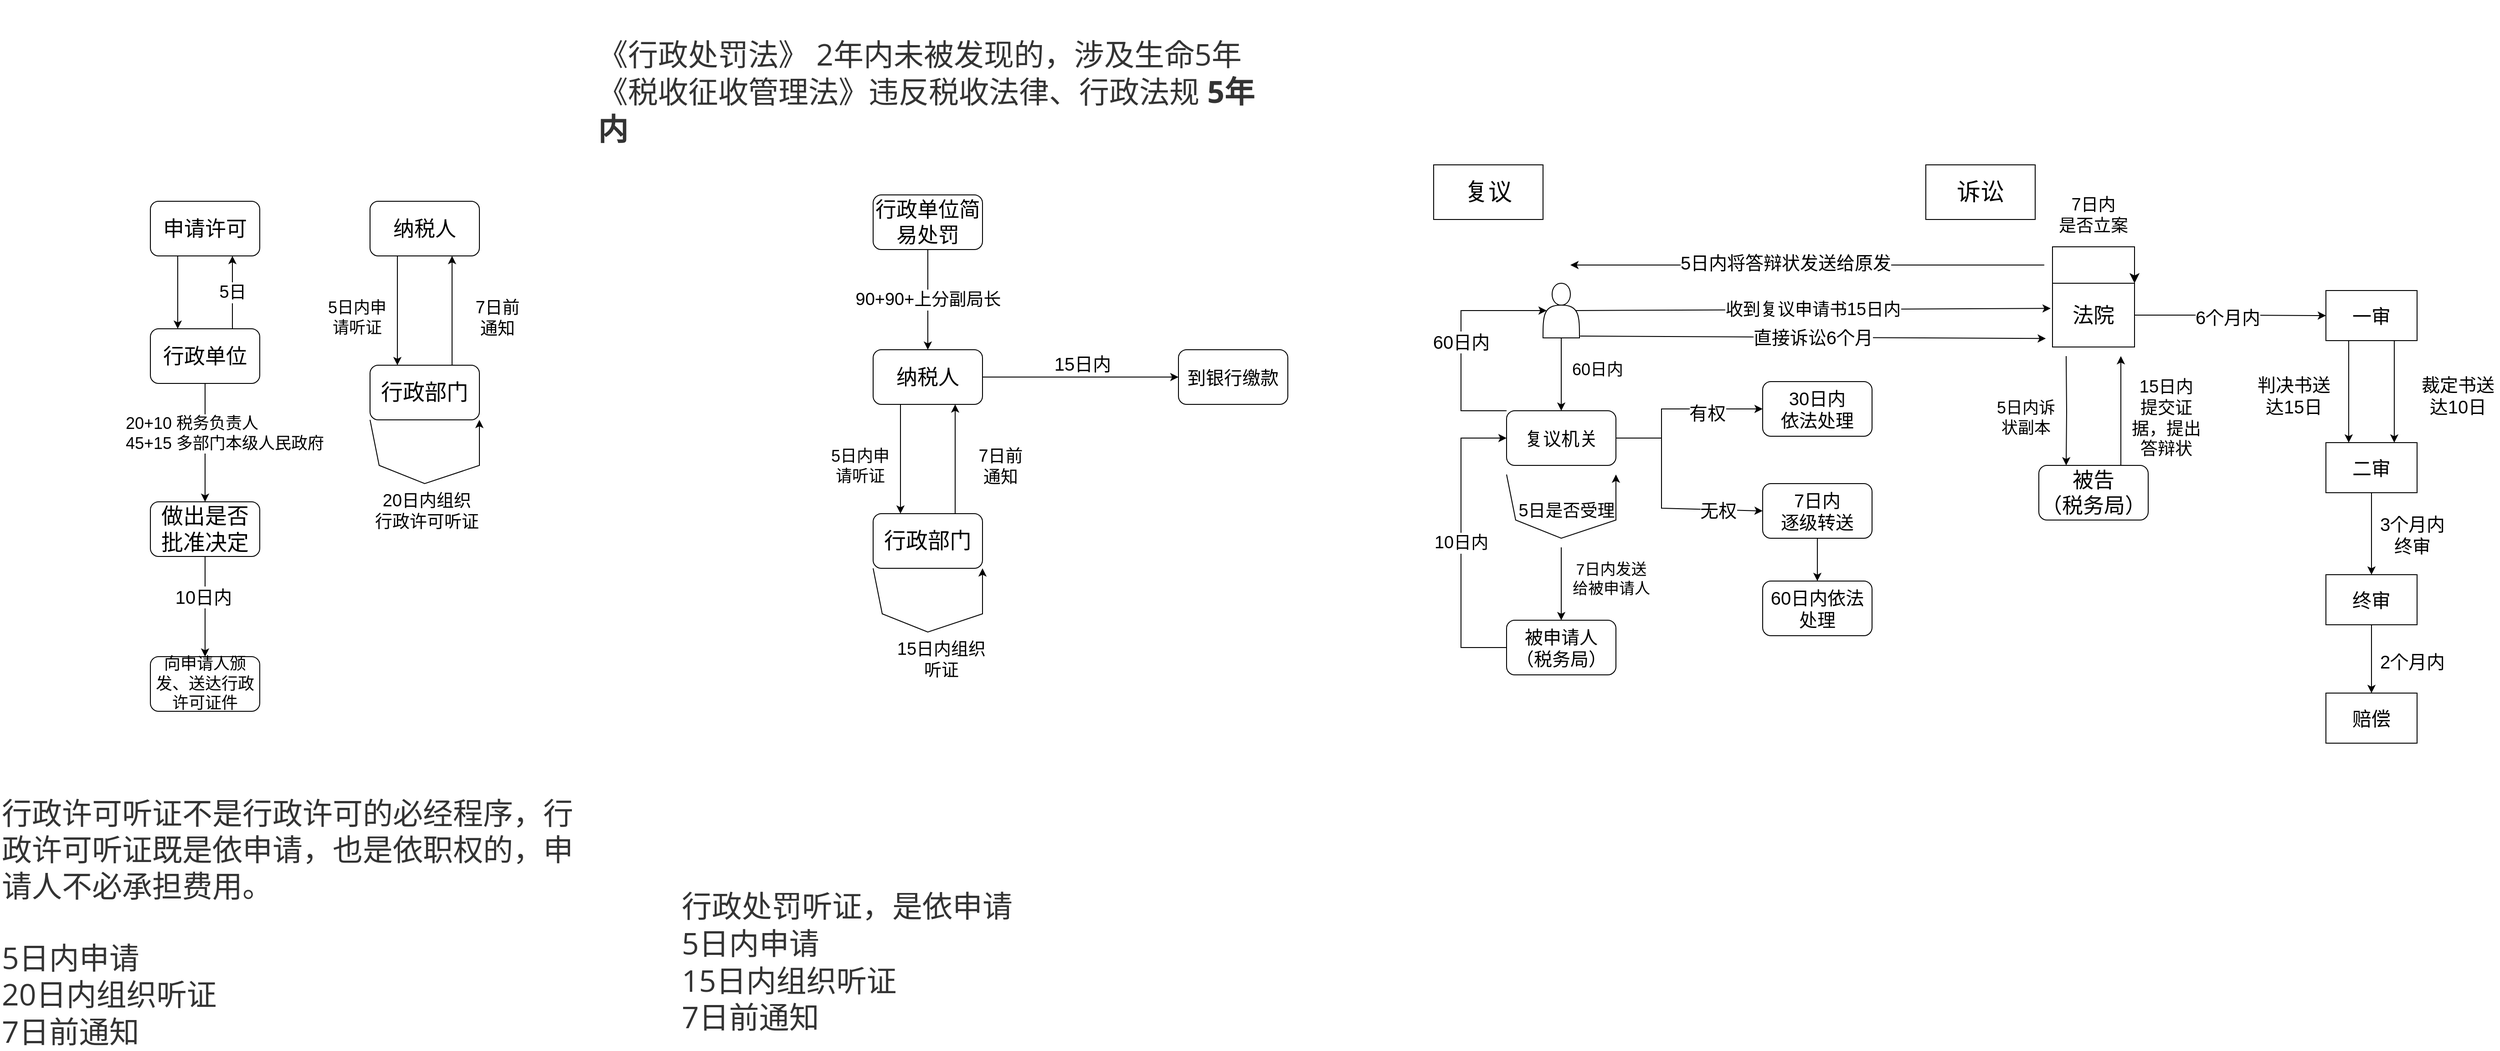 <mxfile version="24.2.2" type="github">
  <diagram name="第 1 页" id="-ZGSn26ycv_NhK65gIa6">
    <mxGraphModel dx="1914" dy="1415" grid="0" gridSize="10" guides="1" tooltips="1" connect="1" arrows="1" fold="1" page="0" pageScale="1" pageWidth="827" pageHeight="1169" background="#ffffff" math="0" shadow="0">
      <root>
        <mxCell id="0" />
        <mxCell id="1" parent="0" />
        <mxCell id="Z39Dp9wX__Uqm4KgjtQT-8" value="" style="edgeStyle=orthogonalEdgeStyle;rounded=0;orthogonalLoop=1;jettySize=auto;html=1;exitX=0.25;exitY=1;exitDx=0;exitDy=0;entryX=0.25;entryY=0;entryDx=0;entryDy=0;" parent="1" source="Z39Dp9wX__Uqm4KgjtQT-2" target="Z39Dp9wX__Uqm4KgjtQT-3" edge="1">
          <mxGeometry relative="1" as="geometry" />
        </mxCell>
        <mxCell id="Z39Dp9wX__Uqm4KgjtQT-2" value="&lt;font style=&quot;font-size: 23px;&quot;&gt;申请许可&lt;/font&gt;" style="rounded=1;whiteSpace=wrap;html=1;" parent="1" vertex="1">
          <mxGeometry x="40" y="80" width="120" height="60" as="geometry" />
        </mxCell>
        <mxCell id="Z39Dp9wX__Uqm4KgjtQT-6" value="" style="edgeStyle=orthogonalEdgeStyle;rounded=0;orthogonalLoop=1;jettySize=auto;html=1;" parent="1" source="Z39Dp9wX__Uqm4KgjtQT-3" target="Z39Dp9wX__Uqm4KgjtQT-5" edge="1">
          <mxGeometry relative="1" as="geometry" />
        </mxCell>
        <mxCell id="Z39Dp9wX__Uqm4KgjtQT-9" value="&lt;font style=&quot;font-size: 18px;&quot;&gt;20+10 税务负责人&lt;br&gt;45+15 多部门本级人民政府&lt;/font&gt;" style="edgeLabel;html=1;align=left;verticalAlign=middle;resizable=0;points=[];" parent="Z39Dp9wX__Uqm4KgjtQT-6" vertex="1" connectable="0">
          <mxGeometry x="-0.163" y="-2" relative="1" as="geometry">
            <mxPoint x="-87" as="offset" />
          </mxGeometry>
        </mxCell>
        <mxCell id="Z39Dp9wX__Uqm4KgjtQT-3" value="&lt;font style=&quot;font-size: 23px;&quot;&gt;行政单位&lt;/font&gt;" style="whiteSpace=wrap;html=1;rounded=1;" parent="1" vertex="1">
          <mxGeometry x="40" y="220" width="120" height="60" as="geometry" />
        </mxCell>
        <mxCell id="Z39Dp9wX__Uqm4KgjtQT-93" value="" style="edgeStyle=orthogonalEdgeStyle;rounded=0;orthogonalLoop=1;jettySize=auto;html=1;" parent="1" source="Z39Dp9wX__Uqm4KgjtQT-5" target="Z39Dp9wX__Uqm4KgjtQT-92" edge="1">
          <mxGeometry relative="1" as="geometry" />
        </mxCell>
        <mxCell id="Z39Dp9wX__Uqm4KgjtQT-94" value="&lt;font style=&quot;font-size: 20px;&quot;&gt;10日内&lt;/font&gt;" style="edgeLabel;html=1;align=center;verticalAlign=middle;resizable=0;points=[];" parent="Z39Dp9wX__Uqm4KgjtQT-93" vertex="1" connectable="0">
          <mxGeometry x="-0.212" y="-2" relative="1" as="geometry">
            <mxPoint as="offset" />
          </mxGeometry>
        </mxCell>
        <mxCell id="Z39Dp9wX__Uqm4KgjtQT-5" value="&lt;font style=&quot;font-size: 24px;&quot;&gt;做出是否批准决定&lt;/font&gt;" style="whiteSpace=wrap;html=1;rounded=1;" parent="1" vertex="1">
          <mxGeometry x="40" y="410" width="120" height="60" as="geometry" />
        </mxCell>
        <mxCell id="Z39Dp9wX__Uqm4KgjtQT-7" value="&lt;font style=&quot;font-size: 19px;&quot;&gt;5日&lt;/font&gt;" style="endArrow=classic;html=1;rounded=0;exitX=0.75;exitY=0;exitDx=0;exitDy=0;entryX=0.75;entryY=1;entryDx=0;entryDy=0;" parent="1" source="Z39Dp9wX__Uqm4KgjtQT-3" target="Z39Dp9wX__Uqm4KgjtQT-2" edge="1">
          <mxGeometry width="50" height="50" relative="1" as="geometry">
            <mxPoint x="410" y="190" as="sourcePoint" />
            <mxPoint x="460" y="140" as="targetPoint" />
          </mxGeometry>
        </mxCell>
        <mxCell id="Z39Dp9wX__Uqm4KgjtQT-11" value="&lt;span style=&quot;font-size: 23px;&quot;&gt;行政单位简易处罚&lt;/span&gt;" style="rounded=1;whiteSpace=wrap;html=1;" parent="1" vertex="1">
          <mxGeometry x="833" y="73" width="120" height="60" as="geometry" />
        </mxCell>
        <mxCell id="Z39Dp9wX__Uqm4KgjtQT-12" value="" style="edgeStyle=orthogonalEdgeStyle;rounded=0;orthogonalLoop=1;jettySize=auto;html=1;exitX=0.25;exitY=1;exitDx=0;exitDy=0;entryX=0.25;entryY=0;entryDx=0;entryDy=0;" parent="1" source="Z39Dp9wX__Uqm4KgjtQT-14" target="Z39Dp9wX__Uqm4KgjtQT-15" edge="1">
          <mxGeometry relative="1" as="geometry" />
        </mxCell>
        <mxCell id="Z39Dp9wX__Uqm4KgjtQT-96" value="" style="edgeStyle=orthogonalEdgeStyle;rounded=0;orthogonalLoop=1;jettySize=auto;html=1;" parent="1" source="Z39Dp9wX__Uqm4KgjtQT-14" target="Z39Dp9wX__Uqm4KgjtQT-95" edge="1">
          <mxGeometry relative="1" as="geometry" />
        </mxCell>
        <mxCell id="Z39Dp9wX__Uqm4KgjtQT-14" value="&lt;font style=&quot;font-size: 23px;&quot;&gt;纳税人&lt;/font&gt;" style="whiteSpace=wrap;html=1;rounded=1;" parent="1" vertex="1">
          <mxGeometry x="833" y="243" width="120" height="60" as="geometry" />
        </mxCell>
        <mxCell id="Z39Dp9wX__Uqm4KgjtQT-15" value="&lt;font style=&quot;font-size: 24px;&quot;&gt;行政部门&lt;/font&gt;" style="whiteSpace=wrap;html=1;rounded=1;" parent="1" vertex="1">
          <mxGeometry x="833" y="423" width="120" height="60" as="geometry" />
        </mxCell>
        <mxCell id="Z39Dp9wX__Uqm4KgjtQT-17" value="&lt;font style=&quot;font-size: 19px;&quot;&gt;90+90+上分副局长&lt;/font&gt;" style="endArrow=classic;html=1;rounded=0;exitX=0.5;exitY=1;exitDx=0;exitDy=0;entryX=0.5;entryY=0;entryDx=0;entryDy=0;" parent="1" source="Z39Dp9wX__Uqm4KgjtQT-11" target="Z39Dp9wX__Uqm4KgjtQT-14" edge="1">
          <mxGeometry width="50" height="50" relative="1" as="geometry">
            <mxPoint x="793" y="383" as="sourcePoint" />
            <mxPoint x="843" y="333" as="targetPoint" />
            <mxPoint as="offset" />
          </mxGeometry>
        </mxCell>
        <mxCell id="Z39Dp9wX__Uqm4KgjtQT-19" value="" style="endArrow=classic;html=1;rounded=0;exitX=0;exitY=1;exitDx=0;exitDy=0;entryX=1;entryY=1;entryDx=0;entryDy=0;" parent="1" source="Z39Dp9wX__Uqm4KgjtQT-15" target="Z39Dp9wX__Uqm4KgjtQT-15" edge="1">
          <mxGeometry width="50" height="50" relative="1" as="geometry">
            <mxPoint x="793" y="373" as="sourcePoint" />
            <mxPoint x="943" y="493" as="targetPoint" />
            <Array as="points">
              <mxPoint x="843" y="533" />
              <mxPoint x="893" y="553" />
              <mxPoint x="953" y="533" />
            </Array>
          </mxGeometry>
        </mxCell>
        <mxCell id="Z39Dp9wX__Uqm4KgjtQT-20" value="&lt;font style=&quot;font-size: 19px;&quot;&gt;15日内组织听证&lt;/font&gt;" style="text;html=1;strokeColor=none;fillColor=none;align=center;verticalAlign=middle;whiteSpace=wrap;rounded=0;" parent="1" vertex="1">
          <mxGeometry x="853" y="563" width="110" height="40" as="geometry" />
        </mxCell>
        <mxCell id="Z39Dp9wX__Uqm4KgjtQT-26" value="&lt;font style=&quot;font-size: 19px;&quot;&gt;7日前&lt;br&gt;通知&lt;/font&gt;" style="text;html=1;strokeColor=none;fillColor=none;align=center;verticalAlign=middle;whiteSpace=wrap;rounded=0;" parent="1" vertex="1">
          <mxGeometry x="933" y="331" width="80" height="80" as="geometry" />
        </mxCell>
        <mxCell id="Z39Dp9wX__Uqm4KgjtQT-27" value="&lt;font style=&quot;font-size: 18px;&quot;&gt;5日内申请听证&lt;/font&gt;" style="text;html=1;strokeColor=none;fillColor=none;align=center;verticalAlign=middle;whiteSpace=wrap;rounded=0;" parent="1" vertex="1">
          <mxGeometry x="779" y="331" width="80" height="80" as="geometry" />
        </mxCell>
        <mxCell id="Z39Dp9wX__Uqm4KgjtQT-28" value="" style="endArrow=classic;html=1;rounded=0;exitX=0.75;exitY=0;exitDx=0;exitDy=0;entryX=0.75;entryY=1;entryDx=0;entryDy=0;" parent="1" source="Z39Dp9wX__Uqm4KgjtQT-15" target="Z39Dp9wX__Uqm4KgjtQT-14" edge="1">
          <mxGeometry width="50" height="50" relative="1" as="geometry">
            <mxPoint x="793" y="333" as="sourcePoint" />
            <mxPoint x="843" y="283" as="targetPoint" />
          </mxGeometry>
        </mxCell>
        <mxCell id="Z39Dp9wX__Uqm4KgjtQT-29" value="" style="edgeStyle=orthogonalEdgeStyle;rounded=0;orthogonalLoop=1;jettySize=auto;html=1;exitX=0.25;exitY=1;exitDx=0;exitDy=0;entryX=0.25;entryY=0;entryDx=0;entryDy=0;" parent="1" source="Z39Dp9wX__Uqm4KgjtQT-30" target="Z39Dp9wX__Uqm4KgjtQT-31" edge="1">
          <mxGeometry relative="1" as="geometry" />
        </mxCell>
        <mxCell id="Z39Dp9wX__Uqm4KgjtQT-30" value="&lt;font style=&quot;font-size: 23px;&quot;&gt;纳税人&lt;/font&gt;" style="whiteSpace=wrap;html=1;rounded=1;" parent="1" vertex="1">
          <mxGeometry x="281" y="80" width="120" height="60" as="geometry" />
        </mxCell>
        <mxCell id="Z39Dp9wX__Uqm4KgjtQT-31" value="&lt;font style=&quot;font-size: 24px;&quot;&gt;行政部门&lt;/font&gt;" style="whiteSpace=wrap;html=1;rounded=1;" parent="1" vertex="1">
          <mxGeometry x="281" y="260" width="120" height="60" as="geometry" />
        </mxCell>
        <mxCell id="Z39Dp9wX__Uqm4KgjtQT-32" value="" style="endArrow=classic;html=1;rounded=0;exitX=0;exitY=1;exitDx=0;exitDy=0;entryX=1;entryY=1;entryDx=0;entryDy=0;" parent="1" source="Z39Dp9wX__Uqm4KgjtQT-31" target="Z39Dp9wX__Uqm4KgjtQT-31" edge="1">
          <mxGeometry width="50" height="50" relative="1" as="geometry">
            <mxPoint x="241" y="210" as="sourcePoint" />
            <mxPoint x="391" y="330" as="targetPoint" />
            <Array as="points">
              <mxPoint x="291" y="370" />
              <mxPoint x="341" y="390" />
              <mxPoint x="401" y="370" />
            </Array>
          </mxGeometry>
        </mxCell>
        <mxCell id="Z39Dp9wX__Uqm4KgjtQT-33" value="&lt;font style=&quot;font-size: 19px;&quot;&gt;20日内组织&lt;br&gt;行政许可听证&lt;/font&gt;" style="text;html=1;strokeColor=none;fillColor=none;align=center;verticalAlign=middle;whiteSpace=wrap;rounded=0;" parent="1" vertex="1">
          <mxGeometry x="274" y="400" width="139" height="40" as="geometry" />
        </mxCell>
        <mxCell id="Z39Dp9wX__Uqm4KgjtQT-34" value="&lt;font style=&quot;font-size: 19px;&quot;&gt;7日前&lt;br&gt;通知&lt;/font&gt;" style="text;html=1;strokeColor=none;fillColor=none;align=center;verticalAlign=middle;whiteSpace=wrap;rounded=0;" parent="1" vertex="1">
          <mxGeometry x="381" y="168" width="80" height="80" as="geometry" />
        </mxCell>
        <mxCell id="Z39Dp9wX__Uqm4KgjtQT-35" value="&lt;font style=&quot;font-size: 18px;&quot;&gt;5日内申请听证&lt;/font&gt;" style="text;html=1;strokeColor=none;fillColor=none;align=center;verticalAlign=middle;whiteSpace=wrap;rounded=0;" parent="1" vertex="1">
          <mxGeometry x="227" y="168" width="80" height="80" as="geometry" />
        </mxCell>
        <mxCell id="Z39Dp9wX__Uqm4KgjtQT-36" value="" style="endArrow=classic;html=1;rounded=0;exitX=0.75;exitY=0;exitDx=0;exitDy=0;entryX=0.75;entryY=1;entryDx=0;entryDy=0;" parent="1" source="Z39Dp9wX__Uqm4KgjtQT-31" target="Z39Dp9wX__Uqm4KgjtQT-30" edge="1">
          <mxGeometry width="50" height="50" relative="1" as="geometry">
            <mxPoint x="241" y="170" as="sourcePoint" />
            <mxPoint x="291" y="120" as="targetPoint" />
          </mxGeometry>
        </mxCell>
        <mxCell id="Z39Dp9wX__Uqm4KgjtQT-40" value="" style="edgeStyle=orthogonalEdgeStyle;rounded=0;orthogonalLoop=1;jettySize=auto;html=1;" parent="1" source="Z39Dp9wX__Uqm4KgjtQT-38" target="Z39Dp9wX__Uqm4KgjtQT-39" edge="1">
          <mxGeometry relative="1" as="geometry" />
        </mxCell>
        <mxCell id="Z39Dp9wX__Uqm4KgjtQT-38" value="" style="shape=actor;whiteSpace=wrap;html=1;" parent="1" vertex="1">
          <mxGeometry x="1568" y="170" width="40" height="60" as="geometry" />
        </mxCell>
        <mxCell id="Z39Dp9wX__Uqm4KgjtQT-39" value="&lt;font style=&quot;font-size: 20px;&quot;&gt;复议机关&lt;/font&gt;" style="rounded=1;whiteSpace=wrap;html=1;" parent="1" vertex="1">
          <mxGeometry x="1528" y="310" width="120" height="60" as="geometry" />
        </mxCell>
        <mxCell id="Z39Dp9wX__Uqm4KgjtQT-41" value="&lt;font style=&quot;font-size: 18px;&quot;&gt;60日内&lt;/font&gt;" style="text;html=1;strokeColor=none;fillColor=none;align=center;verticalAlign=middle;whiteSpace=wrap;rounded=0;" parent="1" vertex="1">
          <mxGeometry x="1598" y="250" width="60" height="30" as="geometry" />
        </mxCell>
        <mxCell id="Z39Dp9wX__Uqm4KgjtQT-42" value="&lt;font style=&quot;font-size: 26px;&quot;&gt;复议&lt;/font&gt;" style="rounded=0;whiteSpace=wrap;html=1;" parent="1" vertex="1">
          <mxGeometry x="1448" y="40" width="120" height="60" as="geometry" />
        </mxCell>
        <mxCell id="Z39Dp9wX__Uqm4KgjtQT-43" value="" style="endArrow=classic;html=1;rounded=0;exitX=0;exitY=1;exitDx=0;exitDy=0;entryX=1;entryY=1;entryDx=0;entryDy=0;" parent="1" edge="1">
          <mxGeometry width="50" height="50" relative="1" as="geometry">
            <mxPoint x="1528" y="380" as="sourcePoint" />
            <mxPoint x="1648" y="380" as="targetPoint" />
            <Array as="points">
              <mxPoint x="1538" y="430" />
              <mxPoint x="1588" y="450" />
              <mxPoint x="1648" y="430" />
            </Array>
          </mxGeometry>
        </mxCell>
        <mxCell id="Z39Dp9wX__Uqm4KgjtQT-44" value="&lt;font style=&quot;font-size: 19px;&quot;&gt;5日是否受理&lt;/font&gt;" style="text;html=1;strokeColor=none;fillColor=none;align=center;verticalAlign=middle;whiteSpace=wrap;rounded=0;" parent="1" vertex="1">
          <mxGeometry x="1539" y="400" width="110" height="40" as="geometry" />
        </mxCell>
        <mxCell id="Z39Dp9wX__Uqm4KgjtQT-45" value="&lt;font style=&quot;font-size: 20px;&quot;&gt;被申请人（税务局）&lt;/font&gt;" style="rounded=1;whiteSpace=wrap;html=1;" parent="1" vertex="1">
          <mxGeometry x="1528" y="540" width="120" height="60" as="geometry" />
        </mxCell>
        <mxCell id="Z39Dp9wX__Uqm4KgjtQT-46" value="" style="endArrow=classic;html=1;rounded=0;entryX=0.5;entryY=0;entryDx=0;entryDy=0;" parent="1" target="Z39Dp9wX__Uqm4KgjtQT-45" edge="1">
          <mxGeometry width="50" height="50" relative="1" as="geometry">
            <mxPoint x="1588" y="460" as="sourcePoint" />
            <mxPoint x="1968" y="360" as="targetPoint" />
          </mxGeometry>
        </mxCell>
        <mxCell id="Z39Dp9wX__Uqm4KgjtQT-47" value="&lt;font style=&quot;font-size: 17px;&quot;&gt;7日内发送&lt;br&gt;给被申请人&lt;/font&gt;" style="text;html=1;strokeColor=none;fillColor=none;align=center;verticalAlign=middle;whiteSpace=wrap;rounded=0;" parent="1" vertex="1">
          <mxGeometry x="1593" y="480" width="100" height="30" as="geometry" />
        </mxCell>
        <mxCell id="Z39Dp9wX__Uqm4KgjtQT-48" value="&lt;font style=&quot;font-size: 19px;&quot;&gt;10日内&lt;/font&gt;" style="endArrow=classic;html=1;rounded=0;exitX=0;exitY=0.5;exitDx=0;exitDy=0;entryX=0;entryY=0.5;entryDx=0;entryDy=0;" parent="1" source="Z39Dp9wX__Uqm4KgjtQT-45" target="Z39Dp9wX__Uqm4KgjtQT-39" edge="1">
          <mxGeometry width="50" height="50" relative="1" as="geometry">
            <mxPoint x="1868" y="390" as="sourcePoint" />
            <mxPoint x="1918" y="340" as="targetPoint" />
            <Array as="points">
              <mxPoint x="1478" y="570" />
              <mxPoint x="1478" y="340" />
            </Array>
          </mxGeometry>
        </mxCell>
        <mxCell id="Z39Dp9wX__Uqm4KgjtQT-50" value="&lt;font style=&quot;font-size: 20px;&quot;&gt;60日内&lt;/font&gt;" style="endArrow=classic;html=1;rounded=0;exitX=0;exitY=0;exitDx=0;exitDy=0;entryX=0.1;entryY=0.5;entryDx=0;entryDy=0;entryPerimeter=0;" parent="1" source="Z39Dp9wX__Uqm4KgjtQT-39" target="Z39Dp9wX__Uqm4KgjtQT-38" edge="1">
          <mxGeometry x="-0.003" width="50" height="50" relative="1" as="geometry">
            <mxPoint x="1868" y="370" as="sourcePoint" />
            <mxPoint x="1918" y="320" as="targetPoint" />
            <Array as="points">
              <mxPoint x="1478" y="310" />
              <mxPoint x="1478" y="200" />
            </Array>
            <mxPoint as="offset" />
          </mxGeometry>
        </mxCell>
        <mxCell id="Z39Dp9wX__Uqm4KgjtQT-57" value="&lt;font style=&quot;font-size: 20px;&quot;&gt;直接诉讼6个月&lt;/font&gt;" style="endArrow=classic;html=1;rounded=0;exitX=1.017;exitY=0.967;exitDx=0;exitDy=0;exitPerimeter=0;entryX=-0.081;entryY=0.867;entryDx=0;entryDy=0;entryPerimeter=0;" parent="1" source="Z39Dp9wX__Uqm4KgjtQT-38" target="Z39Dp9wX__Uqm4KgjtQT-59" edge="1">
          <mxGeometry width="50" height="50" relative="1" as="geometry">
            <mxPoint x="1868" y="370" as="sourcePoint" />
            <mxPoint x="2028" y="228" as="targetPoint" />
          </mxGeometry>
        </mxCell>
        <mxCell id="Z39Dp9wX__Uqm4KgjtQT-58" value="&lt;font style=&quot;font-size: 19px;&quot;&gt;收到复议申请书15日内&lt;/font&gt;" style="endArrow=classic;html=1;rounded=0;exitX=0.9;exitY=0.5;exitDx=0;exitDy=0;exitPerimeter=0;entryX=-0.022;entryY=0.395;entryDx=0;entryDy=0;entryPerimeter=0;" parent="1" source="Z39Dp9wX__Uqm4KgjtQT-38" target="Z39Dp9wX__Uqm4KgjtQT-59" edge="1">
          <mxGeometry x="-0.002" width="50" height="50" relative="1" as="geometry">
            <mxPoint x="1868" y="370" as="sourcePoint" />
            <mxPoint x="1848" y="190" as="targetPoint" />
            <mxPoint as="offset" />
          </mxGeometry>
        </mxCell>
        <mxCell id="Z39Dp9wX__Uqm4KgjtQT-74" value="" style="edgeStyle=orthogonalEdgeStyle;rounded=0;orthogonalLoop=1;jettySize=auto;html=1;" parent="1" source="Z39Dp9wX__Uqm4KgjtQT-59" target="Z39Dp9wX__Uqm4KgjtQT-73" edge="1">
          <mxGeometry relative="1" as="geometry" />
        </mxCell>
        <mxCell id="Z39Dp9wX__Uqm4KgjtQT-75" value="&lt;font style=&quot;font-size: 20px;&quot;&gt;6个月内&lt;/font&gt;" style="edgeLabel;html=1;align=center;verticalAlign=middle;resizable=0;points=[];" parent="Z39Dp9wX__Uqm4KgjtQT-74" vertex="1" connectable="0">
          <mxGeometry x="-0.037" y="-2" relative="1" as="geometry">
            <mxPoint as="offset" />
          </mxGeometry>
        </mxCell>
        <mxCell id="Z39Dp9wX__Uqm4KgjtQT-59" value="&lt;font style=&quot;font-size: 23px;&quot;&gt;法院&lt;/font&gt;" style="shape=loopLimit;whiteSpace=wrap;html=1;size=0;" parent="1" vertex="1">
          <mxGeometry x="2127" y="170" width="90" height="70" as="geometry" />
        </mxCell>
        <mxCell id="Z39Dp9wX__Uqm4KgjtQT-60" value="&lt;font style=&quot;font-size: 26px;&quot;&gt;诉讼&lt;/font&gt;" style="rounded=0;whiteSpace=wrap;html=1;" parent="1" vertex="1">
          <mxGeometry x="1988" y="40" width="120" height="60" as="geometry" />
        </mxCell>
        <mxCell id="Z39Dp9wX__Uqm4KgjtQT-63" value="" style="edgeStyle=elbowEdgeStyle;elbow=horizontal;endArrow=classic;html=1;curved=0;rounded=0;endSize=8;startSize=8;exitX=0;exitY=0;exitDx=0;exitDy=0;entryX=1;entryY=0;entryDx=0;entryDy=0;" parent="1" source="Z39Dp9wX__Uqm4KgjtQT-59" target="Z39Dp9wX__Uqm4KgjtQT-59" edge="1">
          <mxGeometry width="50" height="50" relative="1" as="geometry">
            <mxPoint x="2107" y="340" as="sourcePoint" />
            <mxPoint x="2157" y="290" as="targetPoint" />
            <Array as="points">
              <mxPoint x="2147" y="130" />
              <mxPoint x="2172" y="110" />
            </Array>
          </mxGeometry>
        </mxCell>
        <mxCell id="Z39Dp9wX__Uqm4KgjtQT-65" value="&lt;font style=&quot;font-size: 19px;&quot;&gt;7日内&lt;br&gt;是否立案&lt;/font&gt;" style="text;html=1;strokeColor=none;fillColor=none;align=center;verticalAlign=middle;whiteSpace=wrap;rounded=0;" parent="1" vertex="1">
          <mxGeometry x="2127" y="80" width="90" height="30" as="geometry" />
        </mxCell>
        <mxCell id="Z39Dp9wX__Uqm4KgjtQT-66" value="" style="edgeStyle=orthogonalEdgeStyle;rounded=0;orthogonalLoop=1;jettySize=auto;html=1;exitX=0.25;exitY=1;exitDx=0;exitDy=0;entryX=0.25;entryY=0;entryDx=0;entryDy=0;" parent="1" target="Z39Dp9wX__Uqm4KgjtQT-67" edge="1">
          <mxGeometry relative="1" as="geometry">
            <mxPoint x="2142" y="250" as="sourcePoint" />
          </mxGeometry>
        </mxCell>
        <mxCell id="Z39Dp9wX__Uqm4KgjtQT-67" value="&lt;font style=&quot;font-size: 23px;&quot;&gt;被告&lt;br&gt;（税务局）&lt;/font&gt;" style="whiteSpace=wrap;html=1;rounded=1;" parent="1" vertex="1">
          <mxGeometry x="2112" y="370" width="120" height="60" as="geometry" />
        </mxCell>
        <mxCell id="Z39Dp9wX__Uqm4KgjtQT-68" value="&lt;font style=&quot;font-size: 19px;&quot;&gt;15日内提交证据，提出答辩状&lt;br&gt;&lt;/font&gt;" style="text;html=1;strokeColor=none;fillColor=none;align=center;verticalAlign=middle;whiteSpace=wrap;rounded=0;" parent="1" vertex="1">
          <mxGeometry x="2212" y="278" width="80" height="80" as="geometry" />
        </mxCell>
        <mxCell id="Z39Dp9wX__Uqm4KgjtQT-69" value="&lt;font style=&quot;font-size: 18px;&quot;&gt;5日内诉状副本&lt;/font&gt;" style="text;html=1;strokeColor=none;fillColor=none;align=center;verticalAlign=middle;whiteSpace=wrap;rounded=0;" parent="1" vertex="1">
          <mxGeometry x="2058" y="278" width="80" height="80" as="geometry" />
        </mxCell>
        <mxCell id="Z39Dp9wX__Uqm4KgjtQT-70" value="" style="endArrow=classic;html=1;rounded=0;exitX=0.75;exitY=0;exitDx=0;exitDy=0;entryX=0.75;entryY=1;entryDx=0;entryDy=0;" parent="1" source="Z39Dp9wX__Uqm4KgjtQT-67" edge="1">
          <mxGeometry width="50" height="50" relative="1" as="geometry">
            <mxPoint x="2072" y="280" as="sourcePoint" />
            <mxPoint x="2202" y="250" as="targetPoint" />
          </mxGeometry>
        </mxCell>
        <mxCell id="Z39Dp9wX__Uqm4KgjtQT-71" value="" style="endArrow=classic;html=1;rounded=0;" parent="1" edge="1">
          <mxGeometry width="50" height="50" relative="1" as="geometry">
            <mxPoint x="2118" y="150" as="sourcePoint" />
            <mxPoint x="1598" y="150" as="targetPoint" />
          </mxGeometry>
        </mxCell>
        <mxCell id="Z39Dp9wX__Uqm4KgjtQT-72" value="&lt;font style=&quot;font-size: 20px;&quot;&gt;5日内将答辩状发送给原发&lt;/font&gt;" style="edgeLabel;html=1;align=center;verticalAlign=middle;resizable=0;points=[];" parent="Z39Dp9wX__Uqm4KgjtQT-71" vertex="1" connectable="0">
          <mxGeometry x="0.093" y="-3" relative="1" as="geometry">
            <mxPoint as="offset" />
          </mxGeometry>
        </mxCell>
        <mxCell id="Z39Dp9wX__Uqm4KgjtQT-73" value="&lt;font style=&quot;font-size: 21px;&quot;&gt;一审&lt;/font&gt;" style="rounded=0;whiteSpace=wrap;html=1;" parent="1" vertex="1">
          <mxGeometry x="2427" y="178" width="100" height="55" as="geometry" />
        </mxCell>
        <mxCell id="Z39Dp9wX__Uqm4KgjtQT-86" value="" style="edgeStyle=orthogonalEdgeStyle;rounded=0;orthogonalLoop=1;jettySize=auto;html=1;" parent="1" source="Z39Dp9wX__Uqm4KgjtQT-77" target="Z39Dp9wX__Uqm4KgjtQT-85" edge="1">
          <mxGeometry relative="1" as="geometry" />
        </mxCell>
        <mxCell id="Z39Dp9wX__Uqm4KgjtQT-77" value="&lt;font style=&quot;font-size: 21px;&quot;&gt;二审&lt;/font&gt;" style="rounded=0;whiteSpace=wrap;html=1;" parent="1" vertex="1">
          <mxGeometry x="2427" y="345" width="100" height="55" as="geometry" />
        </mxCell>
        <mxCell id="Z39Dp9wX__Uqm4KgjtQT-78" value="" style="endArrow=classic;html=1;rounded=0;exitX=0.25;exitY=1;exitDx=0;exitDy=0;entryX=0.25;entryY=0;entryDx=0;entryDy=0;" parent="1" source="Z39Dp9wX__Uqm4KgjtQT-73" target="Z39Dp9wX__Uqm4KgjtQT-77" edge="1">
          <mxGeometry width="50" height="50" relative="1" as="geometry">
            <mxPoint x="2287" y="430" as="sourcePoint" />
            <mxPoint x="2337" y="380" as="targetPoint" />
          </mxGeometry>
        </mxCell>
        <mxCell id="Z39Dp9wX__Uqm4KgjtQT-80" value="&lt;font style=&quot;font-size: 20px;&quot;&gt;判决书送达15日&lt;/font&gt;" style="text;html=1;strokeColor=none;fillColor=none;align=center;verticalAlign=middle;whiteSpace=wrap;rounded=0;" parent="1" vertex="1">
          <mxGeometry x="2347" y="265" width="90" height="55" as="geometry" />
        </mxCell>
        <mxCell id="Z39Dp9wX__Uqm4KgjtQT-83" value="" style="endArrow=classic;html=1;rounded=0;exitX=0.75;exitY=1;exitDx=0;exitDy=0;entryX=0.75;entryY=0;entryDx=0;entryDy=0;" parent="1" source="Z39Dp9wX__Uqm4KgjtQT-73" target="Z39Dp9wX__Uqm4KgjtQT-77" edge="1">
          <mxGeometry width="50" height="50" relative="1" as="geometry">
            <mxPoint x="2287" y="400" as="sourcePoint" />
            <mxPoint x="2337" y="350" as="targetPoint" />
          </mxGeometry>
        </mxCell>
        <mxCell id="Z39Dp9wX__Uqm4KgjtQT-84" value="&lt;font style=&quot;font-size: 20px;&quot;&gt;裁定书送达10日&lt;/font&gt;" style="text;html=1;strokeColor=none;fillColor=none;align=center;verticalAlign=middle;whiteSpace=wrap;rounded=0;" parent="1" vertex="1">
          <mxGeometry x="2527" y="265" width="90" height="55" as="geometry" />
        </mxCell>
        <mxCell id="Z39Dp9wX__Uqm4KgjtQT-89" value="" style="edgeStyle=orthogonalEdgeStyle;rounded=0;orthogonalLoop=1;jettySize=auto;html=1;" parent="1" source="Z39Dp9wX__Uqm4KgjtQT-85" target="Z39Dp9wX__Uqm4KgjtQT-88" edge="1">
          <mxGeometry relative="1" as="geometry" />
        </mxCell>
        <mxCell id="Z39Dp9wX__Uqm4KgjtQT-85" value="&lt;font style=&quot;font-size: 21px;&quot;&gt;终审&lt;/font&gt;" style="rounded=0;whiteSpace=wrap;html=1;" parent="1" vertex="1">
          <mxGeometry x="2427" y="490" width="100" height="55" as="geometry" />
        </mxCell>
        <mxCell id="Z39Dp9wX__Uqm4KgjtQT-87" value="&lt;font style=&quot;font-size: 20px;&quot;&gt;3个月内终审&lt;/font&gt;" style="text;html=1;strokeColor=none;fillColor=none;align=center;verticalAlign=middle;whiteSpace=wrap;rounded=0;" parent="1" vertex="1">
          <mxGeometry x="2477" y="418" width="90" height="55" as="geometry" />
        </mxCell>
        <mxCell id="Z39Dp9wX__Uqm4KgjtQT-88" value="&lt;font style=&quot;font-size: 21px;&quot;&gt;赔偿&lt;/font&gt;" style="rounded=0;whiteSpace=wrap;html=1;" parent="1" vertex="1">
          <mxGeometry x="2427" y="620" width="100" height="55" as="geometry" />
        </mxCell>
        <mxCell id="Z39Dp9wX__Uqm4KgjtQT-90" value="&lt;font style=&quot;font-size: 20px;&quot;&gt;2个月内&lt;/font&gt;" style="text;html=1;strokeColor=none;fillColor=none;align=center;verticalAlign=middle;whiteSpace=wrap;rounded=0;" parent="1" vertex="1">
          <mxGeometry x="2477" y="557" width="90" height="55" as="geometry" />
        </mxCell>
        <mxCell id="Z39Dp9wX__Uqm4KgjtQT-92" value="&lt;font style=&quot;font-size: 18px;&quot;&gt;向申请人颁发、送达行政许可证件&lt;/font&gt;" style="whiteSpace=wrap;html=1;rounded=1;" parent="1" vertex="1">
          <mxGeometry x="40" y="580" width="120" height="60" as="geometry" />
        </mxCell>
        <mxCell id="Z39Dp9wX__Uqm4KgjtQT-95" value="&lt;font style=&quot;font-size: 20px;&quot;&gt;到银行缴款&lt;/font&gt;" style="rounded=1;whiteSpace=wrap;html=1;" parent="1" vertex="1">
          <mxGeometry x="1168" y="243" width="120" height="60" as="geometry" />
        </mxCell>
        <mxCell id="Z39Dp9wX__Uqm4KgjtQT-98" value="&lt;font style=&quot;font-size: 20px;&quot;&gt;15日内&lt;/font&gt;" style="text;html=1;strokeColor=none;fillColor=none;align=center;verticalAlign=middle;whiteSpace=wrap;rounded=0;" parent="1" vertex="1">
          <mxGeometry x="998" y="243" width="130" height="30" as="geometry" />
        </mxCell>
        <mxCell id="Z39Dp9wX__Uqm4KgjtQT-100" value="&lt;font style=&quot;font-size: 20px;&quot;&gt;30日内&lt;br&gt;依法处理&lt;/font&gt;" style="rounded=1;whiteSpace=wrap;html=1;" parent="1" vertex="1">
          <mxGeometry x="1809" y="278" width="120" height="60" as="geometry" />
        </mxCell>
        <mxCell id="Z39Dp9wX__Uqm4KgjtQT-103" value="" style="edgeStyle=orthogonalEdgeStyle;rounded=0;orthogonalLoop=1;jettySize=auto;html=1;" parent="1" source="Z39Dp9wX__Uqm4KgjtQT-101" target="Z39Dp9wX__Uqm4KgjtQT-102" edge="1">
          <mxGeometry relative="1" as="geometry" />
        </mxCell>
        <mxCell id="Z39Dp9wX__Uqm4KgjtQT-101" value="&lt;font style=&quot;font-size: 20px;&quot;&gt;7日内&lt;br&gt;逐级转送&lt;/font&gt;" style="rounded=1;whiteSpace=wrap;html=1;" parent="1" vertex="1">
          <mxGeometry x="1809" y="390" width="120" height="60" as="geometry" />
        </mxCell>
        <mxCell id="Z39Dp9wX__Uqm4KgjtQT-102" value="&lt;font style=&quot;font-size: 20px;&quot;&gt;60日内依法处理&lt;/font&gt;" style="whiteSpace=wrap;html=1;rounded=1;" parent="1" vertex="1">
          <mxGeometry x="1809" y="497" width="120" height="60" as="geometry" />
        </mxCell>
        <mxCell id="Z39Dp9wX__Uqm4KgjtQT-104" value="" style="endArrow=classic;html=1;rounded=0;exitX=1;exitY=0.5;exitDx=0;exitDy=0;entryX=0;entryY=0.5;entryDx=0;entryDy=0;" parent="1" source="Z39Dp9wX__Uqm4KgjtQT-39" target="Z39Dp9wX__Uqm4KgjtQT-100" edge="1">
          <mxGeometry width="50" height="50" relative="1" as="geometry">
            <mxPoint x="1858" y="540" as="sourcePoint" />
            <mxPoint x="1908" y="490" as="targetPoint" />
            <Array as="points">
              <mxPoint x="1698" y="340" />
              <mxPoint x="1698" y="308" />
            </Array>
          </mxGeometry>
        </mxCell>
        <mxCell id="Z39Dp9wX__Uqm4KgjtQT-106" value="&lt;font style=&quot;font-size: 20px;&quot;&gt;有权&lt;/font&gt;" style="edgeLabel;html=1;align=center;verticalAlign=middle;resizable=0;points=[];" parent="Z39Dp9wX__Uqm4KgjtQT-104" vertex="1" connectable="0">
          <mxGeometry x="0.362" y="-4" relative="1" as="geometry">
            <mxPoint as="offset" />
          </mxGeometry>
        </mxCell>
        <mxCell id="Z39Dp9wX__Uqm4KgjtQT-105" value="" style="endArrow=classic;html=1;rounded=0;exitX=1;exitY=0.5;exitDx=0;exitDy=0;entryX=0;entryY=0.5;entryDx=0;entryDy=0;" parent="1" source="Z39Dp9wX__Uqm4KgjtQT-39" target="Z39Dp9wX__Uqm4KgjtQT-101" edge="1">
          <mxGeometry width="50" height="50" relative="1" as="geometry">
            <mxPoint x="1858" y="540" as="sourcePoint" />
            <mxPoint x="1908" y="490" as="targetPoint" />
            <Array as="points">
              <mxPoint x="1698" y="340" />
              <mxPoint x="1698" y="417" />
            </Array>
          </mxGeometry>
        </mxCell>
        <mxCell id="Z39Dp9wX__Uqm4KgjtQT-107" value="&lt;font style=&quot;font-size: 20px;&quot;&gt;无权&lt;/font&gt;" style="edgeLabel;html=1;align=center;verticalAlign=middle;resizable=0;points=[];" parent="Z39Dp9wX__Uqm4KgjtQT-105" vertex="1" connectable="0">
          <mxGeometry x="0.583" relative="1" as="geometry">
            <mxPoint as="offset" />
          </mxGeometry>
        </mxCell>
        <mxCell id="XIzKHyMmlTQs2KDNC5_r-3" value="&lt;span style=&quot;color: rgb(51, 51, 51); font-family: &amp;quot;Open Sans&amp;quot;, &amp;quot;Clear Sans&amp;quot;, &amp;quot;Helvetica Neue&amp;quot;, Helvetica, Arial, &amp;quot;Segoe UI Emoji&amp;quot;, sans-serif; orphans: 4; caret-color: rgb(51, 51, 51); white-space-collapse: preserve; font-size: 33px;&quot;&gt;&lt;font style=&quot;font-size: 33px;&quot;&gt;行政许可听证不是行政许可的必经程序，行政许可听证既是依申请，也是依职权的，申请人不必承担费用。&lt;/font&gt;&lt;/span&gt;&lt;div&gt;&lt;div style=&quot;orphans: 4;&quot;&gt;&lt;font face=&quot;Open Sans, Clear Sans, Helvetica Neue, Helvetica, Arial, Segoe UI Emoji, sans-serif&quot; color=&quot;#333333&quot;&gt;&lt;span style=&quot;font-size: 33px; caret-color: rgb(51, 51, 51); white-space-collapse: preserve;&quot;&gt;&lt;br&gt;&lt;/span&gt;&lt;/font&gt;&lt;/div&gt;&lt;div style=&quot;font-size: 33px;&quot;&gt;&lt;font style=&quot;font-size: 33px;&quot;&gt;&lt;span style=&quot;box-sizing: border-box; caret-color: rgb(51, 51, 51); color: rgb(51, 51, 51); font-family: &amp;quot;Open Sans&amp;quot;, &amp;quot;Clear Sans&amp;quot;, &amp;quot;Helvetica Neue&amp;quot;, Helvetica, Arial, &amp;quot;Segoe UI Emoji&amp;quot;, sans-serif; orphans: 4; white-space-collapse: preserve; text-size-adjust: auto;&quot; class=&quot;md-plain md-expand&quot;&gt;5日内申请&lt;/span&gt;&lt;span style=&quot;box-sizing: border-box; caret-color: rgb(51, 51, 51); color: rgb(51, 51, 51); font-family: &amp;quot;Open Sans&amp;quot;, &amp;quot;Clear Sans&amp;quot;, &amp;quot;Helvetica Neue&amp;quot;, Helvetica, Arial, &amp;quot;Segoe UI Emoji&amp;quot;, sans-serif; orphans: 4; white-space-collapse: preserve; text-size-adjust: auto;&quot; class=&quot;md-softbreak&quot;&gt;&lt;br&gt;&lt;/span&gt;&lt;span style=&quot;box-sizing: border-box; caret-color: rgb(51, 51, 51); color: rgb(51, 51, 51); font-family: &amp;quot;Open Sans&amp;quot;, &amp;quot;Clear Sans&amp;quot;, &amp;quot;Helvetica Neue&amp;quot;, Helvetica, Arial, &amp;quot;Segoe UI Emoji&amp;quot;, sans-serif; orphans: 4; white-space-collapse: preserve; text-size-adjust: auto;&quot; class=&quot;md-plain&quot;&gt;20日内组织听证&lt;/span&gt;&lt;span style=&quot;box-sizing: border-box; caret-color: rgb(51, 51, 51); color: rgb(51, 51, 51); font-family: &amp;quot;Open Sans&amp;quot;, &amp;quot;Clear Sans&amp;quot;, &amp;quot;Helvetica Neue&amp;quot;, Helvetica, Arial, &amp;quot;Segoe UI Emoji&amp;quot;, sans-serif; orphans: 4; white-space-collapse: preserve; text-size-adjust: auto;&quot; class=&quot;md-softbreak&quot;&gt;&lt;br&gt;&lt;/span&gt;&lt;span style=&quot;box-sizing: border-box; caret-color: rgb(51, 51, 51); color: rgb(51, 51, 51); font-family: &amp;quot;Open Sans&amp;quot;, &amp;quot;Clear Sans&amp;quot;, &amp;quot;Helvetica Neue&amp;quot;, Helvetica, Arial, &amp;quot;Segoe UI Emoji&amp;quot;, sans-serif; orphans: 4; white-space-collapse: preserve; text-size-adjust: auto;&quot; class=&quot;md-plain md-expand&quot;&gt;7日前通知&lt;/span&gt;&lt;/font&gt;&lt;br&gt;&lt;/div&gt;&lt;/div&gt;" style="text;html=1;align=left;verticalAlign=middle;whiteSpace=wrap;rounded=0;" vertex="1" parent="1">
          <mxGeometry x="-125" y="743" width="640" height="258" as="geometry" />
        </mxCell>
        <mxCell id="XIzKHyMmlTQs2KDNC5_r-4" value="&lt;div style=&quot;font-size: 33px;&quot;&gt;&lt;font style=&quot;font-size: 33px;&quot;&gt;&lt;span style=&quot;color: rgb(51, 51, 51); font-family: &amp;quot;Open Sans&amp;quot;, &amp;quot;Clear Sans&amp;quot;, &amp;quot;Helvetica Neue&amp;quot;, Helvetica, Arial, &amp;quot;Segoe UI Emoji&amp;quot;, sans-serif; orphans: 4; caret-color: rgb(51, 51, 51); white-space-collapse: preserve; background-color: initial;&quot;&gt;行政处罚听证，是依申请&lt;/span&gt;&lt;br&gt;&lt;/font&gt;&lt;/div&gt;&lt;div style=&quot;font-size: 33px;&quot;&gt;&lt;font style=&quot;font-size: 33px;&quot;&gt;&lt;span style=&quot;box-sizing: border-box; caret-color: rgb(51, 51, 51); color: rgb(51, 51, 51); font-family: &amp;quot;Open Sans&amp;quot;, &amp;quot;Clear Sans&amp;quot;, &amp;quot;Helvetica Neue&amp;quot;, Helvetica, Arial, &amp;quot;Segoe UI Emoji&amp;quot;, sans-serif; orphans: 4; white-space-collapse: preserve; text-size-adjust: auto;&quot; class=&quot;md-plain md-expand&quot;&gt;&lt;font style=&quot;font-size: 33px;&quot;&gt;&lt;span style=&quot;box-sizing: border-box; text-size-adjust: auto;&quot; class=&quot;md-plain&quot;&gt;5日内申请&lt;/span&gt;&lt;span style=&quot;box-sizing: border-box; text-size-adjust: auto;&quot; class=&quot;md-softbreak&quot;&gt;&lt;br&gt;&lt;/span&gt;&lt;span style=&quot;box-sizing: border-box; text-size-adjust: auto;&quot; class=&quot;md-plain&quot;&gt;15日内组织听证&lt;/span&gt;&lt;span style=&quot;box-sizing: border-box; text-size-adjust: auto;&quot; class=&quot;md-softbreak&quot;&gt;&lt;br&gt;&lt;/span&gt;&lt;span style=&quot;box-sizing: border-box; text-size-adjust: auto;&quot; class=&quot;md-plain md-expand&quot;&gt;7日前通知&lt;/span&gt;&lt;/font&gt;&lt;span style=&quot;font-size: 31px;&quot;&gt;&lt;br&gt;&lt;/span&gt;&lt;/span&gt;&lt;/font&gt;&lt;/div&gt;" style="text;html=1;align=left;verticalAlign=middle;whiteSpace=wrap;rounded=0;" vertex="1" parent="1">
          <mxGeometry x="621" y="825" width="640" height="180" as="geometry" />
        </mxCell>
        <mxCell id="XIzKHyMmlTQs2KDNC5_r-5" value="&lt;div style=&quot;font-size: 33px;&quot;&gt;&lt;br&gt;&lt;/div&gt;&lt;div style=&quot;font-size: 33px;&quot;&gt;&lt;font style=&quot;font-size: 33px;&quot;&gt;&lt;span style=&quot;box-sizing: border-box; caret-color: rgb(51, 51, 51); color: rgb(51, 51, 51); font-family: &amp;quot;Open Sans&amp;quot;, &amp;quot;Clear Sans&amp;quot;, &amp;quot;Helvetica Neue&amp;quot;, Helvetica, Arial, &amp;quot;Segoe UI Emoji&amp;quot;, sans-serif; orphans: 4; white-space-collapse: preserve; text-size-adjust: auto;&quot; class=&quot;md-plain md-expand&quot;&gt;&lt;font style=&quot;font-size: 33px;&quot;&gt;&lt;span style=&quot;box-sizing: border-box; text-size-adjust: auto;&quot; class=&quot;md-plain md-expand&quot;&gt;&lt;font style=&quot;font-size: 33px;&quot;&gt;&lt;span style=&quot;box-sizing: border-box; text-size-adjust: auto;&quot; class=&quot;md-plain md-expand&quot;&gt;《行政处罚法》 &lt;/span&gt;&lt;span style=&quot;box-sizing: border-box; text-size-adjust: auto;&quot; class=&quot;md-pair-s&quot;&gt;&lt;span style=&quot;box-sizing: border-box;&quot;&gt;&lt;span style=&quot;box-sizing: border-box;&quot; class=&quot;md-plain&quot;&gt;2年内&lt;/span&gt;&lt;/span&gt;&lt;/span&gt;&lt;span style=&quot;box-sizing: border-box; text-size-adjust: auto;&quot; class=&quot;md-plain&quot;&gt;未被发现的，涉及生命5年&lt;/span&gt;&lt;/font&gt;&lt;/span&gt;&lt;/font&gt;&lt;/span&gt;&lt;/font&gt;&lt;/div&gt;&lt;div style=&quot;font-size: 33px;&quot;&gt;&lt;font style=&quot;font-size: 33px;&quot;&gt;&lt;span style=&quot;box-sizing: border-box; caret-color: rgb(51, 51, 51); color: rgb(51, 51, 51); font-family: &amp;quot;Open Sans&amp;quot;, &amp;quot;Clear Sans&amp;quot;, &amp;quot;Helvetica Neue&amp;quot;, Helvetica, Arial, &amp;quot;Segoe UI Emoji&amp;quot;, sans-serif; orphans: 4; white-space-collapse: preserve; text-size-adjust: auto;&quot; class=&quot;md-plain md-expand&quot;&gt;&lt;font style=&quot;font-size: 33px;&quot;&gt;&lt;span style=&quot;box-sizing: border-box; text-size-adjust: auto;&quot; class=&quot;md-plain md-expand&quot;&gt;&lt;font style=&quot;font-size: 33px;&quot;&gt;&lt;span style=&quot;box-sizing: border-box; text-size-adjust: auto;&quot; class=&quot;md-plain&quot;&gt;《税收征收管理法》违反税收法律、行政法规 &lt;/span&gt;&lt;span style=&quot;box-sizing: border-box; text-size-adjust: auto;&quot; class=&quot;md-pair-s&quot;&gt;&lt;strong style=&quot;box-sizing: border-box;&quot;&gt;&lt;span style=&quot;box-sizing: border-box;&quot; class=&quot;md-plain&quot;&gt;5年内&lt;/span&gt;&lt;/strong&gt;&lt;/span&gt;&lt;/font&gt;&lt;span style=&quot;font-size: 33px;&quot;&gt;&lt;br&gt;&lt;/span&gt;&lt;/span&gt;&lt;/font&gt;&lt;/span&gt;&lt;/font&gt;&lt;/div&gt;" style="text;html=1;align=left;verticalAlign=middle;whiteSpace=wrap;rounded=0;" vertex="1" parent="1">
          <mxGeometry x="529" y="-113" width="738" height="105" as="geometry" />
        </mxCell>
      </root>
    </mxGraphModel>
  </diagram>
</mxfile>
